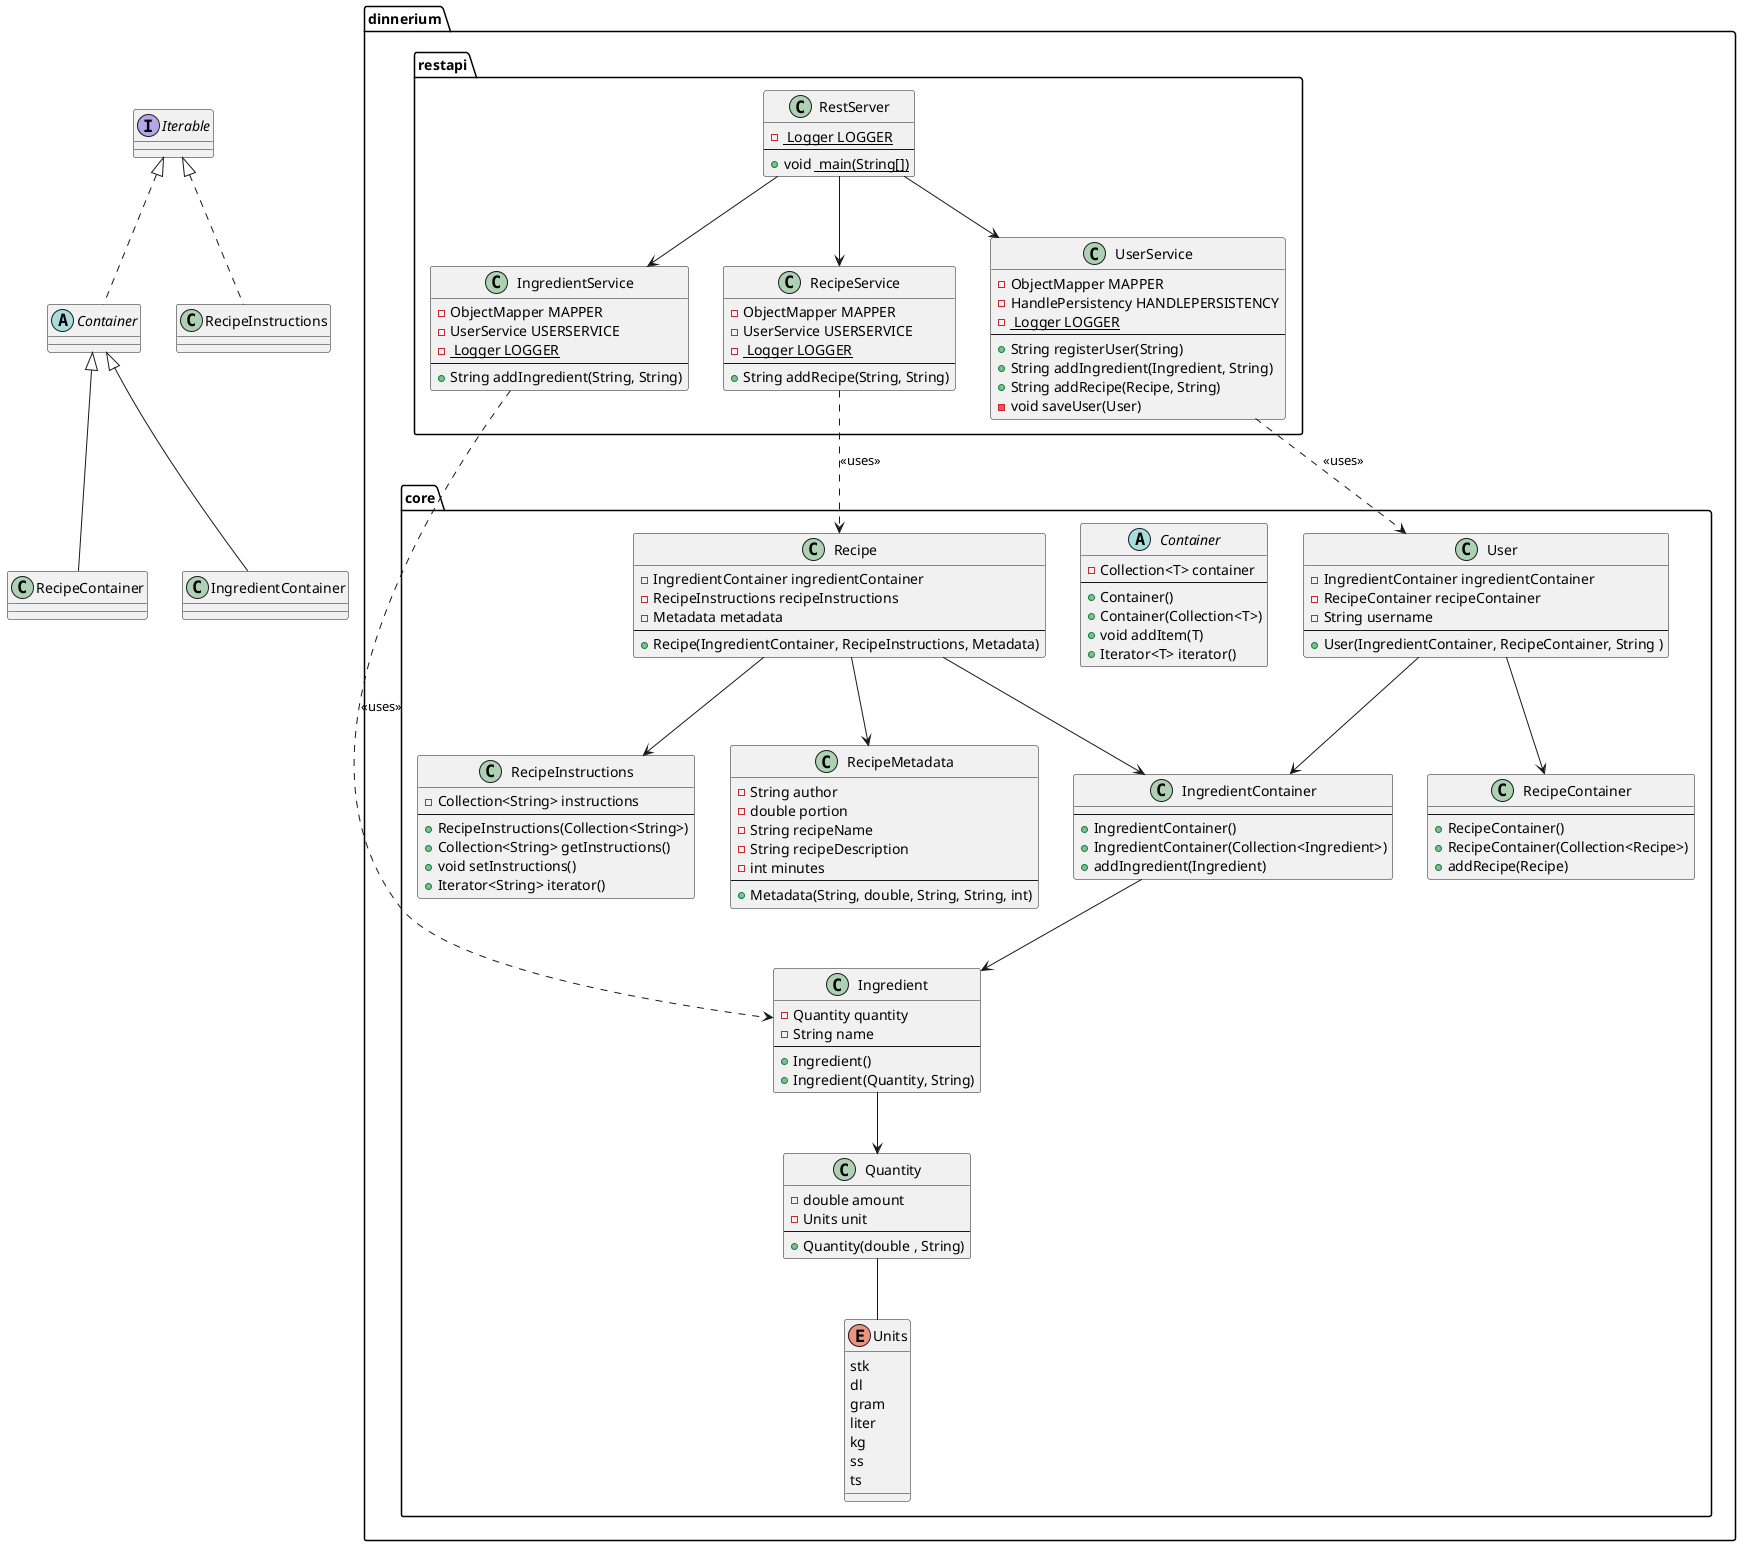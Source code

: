 @startuml sequence_diagram

package dinnerium.core {
    class Recipe {
        - IngredientContainer ingredientContainer
        - RecipeInstructions recipeInstructions
        - Metadata metadata
        --
        + Recipe(IngredientContainer, RecipeInstructions, Metadata)
    }

    class Quantity {
        - double amount
        - Units unit
        --
        + Quantity(double , String)
    }

    enum Units {
        stk
        dl
        gram
        liter
        kg
        ss
        ts
    }

    class Ingredient {
        - Quantity quantity
        - String name
        --
        + Ingredient()
        + Ingredient(Quantity, String)
    }

    abstract class Container {
        - Collection<T> container
        --
        + Container()
        + Container(Collection<T>) 
        + void addItem(T)  
        + Iterator<T> iterator()
    }

    class IngredientContainer {
        --
        + IngredientContainer()
        + IngredientContainer(Collection<Ingredient>)
        + addIngredient(Ingredient)
    }

    class RecipeContainer {
        --
        + RecipeContainer()
        + RecipeContainer(Collection<Recipe>)
        + addRecipe(Recipe)
    }

    class RecipeInstructions {
        - Collection<String> instructions
        --
        + RecipeInstructions(Collection<String>)
        + Collection<String> getInstructions()
        + void setInstructions()
        + Iterator<String> iterator()
    }

    class RecipeMetadata {
        - String author
        - double portion
        - String recipeName
        - String recipeDescription
        - int minutes
        --
        + Metadata(String, double, String, String, int)
    }

    class User {
        - IngredientContainer ingredientContainer
        - RecipeContainer recipeContainer
        - String username
        --
        + User(IngredientContainer, RecipeContainer, String )
    }
}


package dinnerium.restapi{
    class IngredientService {
        - ObjectMapper MAPPER
        - UserService USERSERVICE
        - <u> Logger LOGGER
        --
        + String addIngredient(String, String)
    }

    class RecipeService {
        - ObjectMapper MAPPER
        - UserService USERSERVICE
        - <u> Logger LOGGER
        --
        + String addRecipe(String, String)
    }

    class UserService {
        - ObjectMapper MAPPER
        - HandlePersistency HANDLEPERSISTENCY
        - <u> Logger LOGGER
        --
        + String registerUser(String)
        + String addIngredient(Ingredient, String)
        + String addRecipe(Recipe, String)
        - void saveUser(User)
    }

    class RestServer {
        - <u> Logger LOGGER
        --
        + void <u> main(String[])
    }
}

interface Iterable

User --> RecipeContainer
User --> IngredientContainer
Recipe --> IngredientContainer
Recipe --> RecipeInstructions
Recipe --> RecipeMetadata
IngredientContainer --> Ingredient
Ingredient --> Quantity
Quantity -- Units
abstract class Container implements Iterable
class RecipeInstructions implements Iterable
class RecipeContainer extends Container
class IngredientContainer extends Container

RestServer --> IngredientService
RestServer --> RecipeService
RestServer --> UserService
IngredientService ..> Ingredient: << uses >>
RecipeService ..> Recipe: << uses >>
UserService ..> User: << uses >>
@enduml